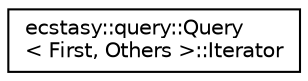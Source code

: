digraph "Graphical Class Hierarchy"
{
 // LATEX_PDF_SIZE
  edge [fontname="Helvetica",fontsize="10",labelfontname="Helvetica",labelfontsize="10"];
  node [fontname="Helvetica",fontsize="10",shape=record];
  rankdir="LR";
  Node0 [label="ecstasy::query::Query\l\< First, Others \>::Iterator",height=0.2,width=0.4,color="black", fillcolor="white", style="filled",URL="$classecstasy_1_1query_1_1_query_1_1_iterator.html",tooltip="Query Iterator."];
}
